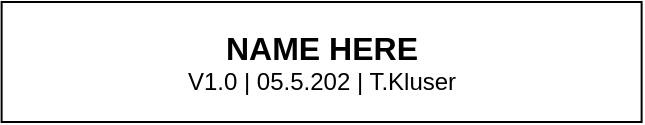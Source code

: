 <mxfile version="14.6.10" type="device"><diagram id="u4qs6_QgJGWdicS7WOdd" name="Page-1"><mxGraphModel dx="1697" dy="1088" grid="1" gridSize="10" guides="1" tooltips="1" connect="1" arrows="1" fold="1" page="1" pageScale="1" pageWidth="850" pageHeight="1100" math="0" shadow="0"><root><mxCell id="0"/><mxCell id="1" parent="0"/><mxCell id="IP6xxQbcjHr0GE63Mw6U-28" value="&lt;font style=&quot;font-size: 16px&quot;&gt;&lt;b&gt;NAME HERE&lt;/b&gt;&lt;/font&gt;&lt;font style=&quot;font-size: 6px&quot;&gt;&lt;br&gt;&lt;/font&gt;V1.0 | 05.5.202 | T.Kluser" style="rounded=0;whiteSpace=wrap;html=1;" parent="1" vertex="1"><mxGeometry x="519.81" y="1030" width="320" height="60" as="geometry"/></mxCell></root></mxGraphModel></diagram></mxfile>